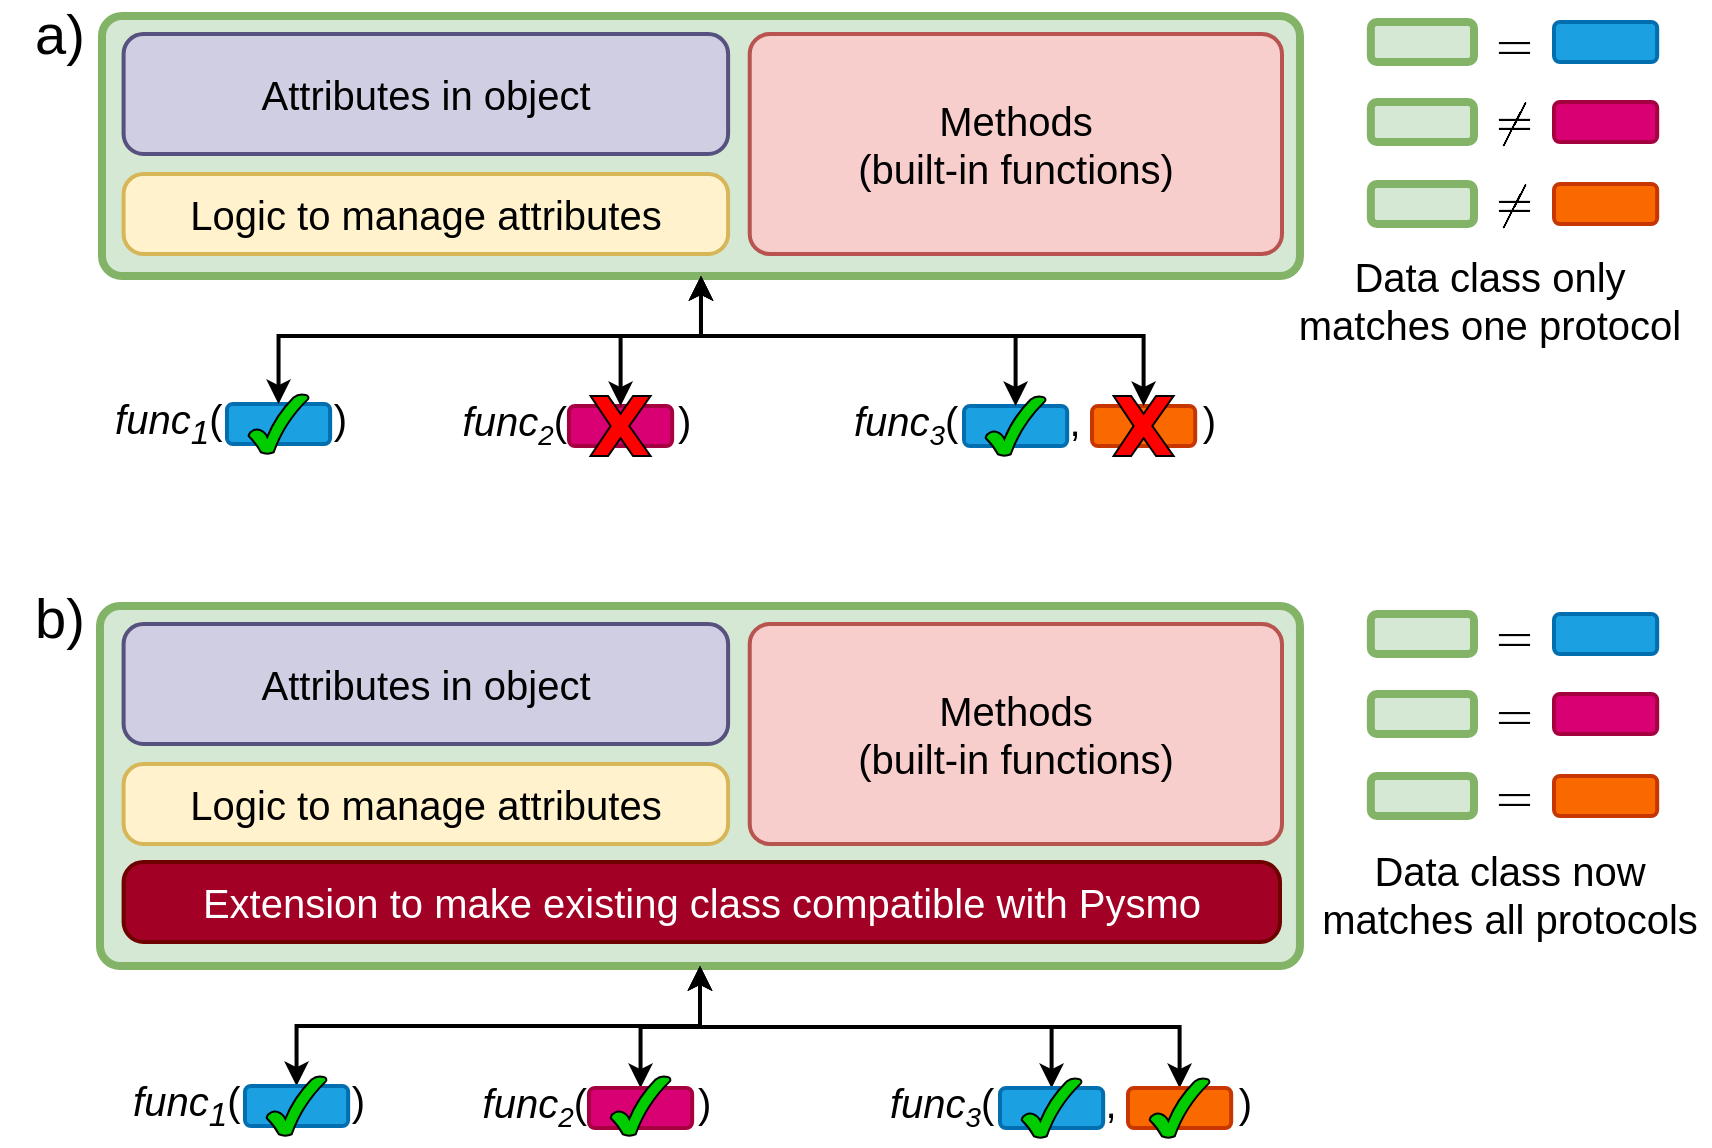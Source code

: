 <mxfile version="19.0.2" type="device"><diagram id="o-GlBjIIxTXlQrCIFuJj" name="Page-1"><mxGraphModel dx="2889" dy="1233" grid="1" gridSize="10" guides="1" tooltips="1" connect="1" arrows="1" fold="1" page="1" pageScale="1" pageWidth="827" pageHeight="1169" math="1" shadow="0"><root><mxCell id="0"/><mxCell id="1" parent="0"/><mxCell id="MvFuOAibIjmGyKfd0Iik-26" value="" style="group;absoluteArcSize=1;" parent="1" vertex="1" connectable="0"><mxGeometry x="39" y="24" width="598.985" height="130" as="geometry"/></mxCell><mxCell id="MvFuOAibIjmGyKfd0Iik-27" value="" style="rounded=1;whiteSpace=wrap;html=1;shadow=0;glass=0;sketch=0;fontSize=20;strokeWidth=4;fillColor=#d5e8d4;strokeColor=#82b366;absoluteArcSize=1;" parent="MvFuOAibIjmGyKfd0Iik-26" vertex="1"><mxGeometry width="598.985" height="130" as="geometry"/></mxCell><mxCell id="MvFuOAibIjmGyKfd0Iik-28" value="Attributes in object" style="rounded=1;whiteSpace=wrap;html=1;fillColor=#d0cee2;strokeColor=#56517e;fontSize=20;sketch=0;glass=0;strokeWidth=2;absoluteArcSize=1;" parent="MvFuOAibIjmGyKfd0Iik-26" vertex="1"><mxGeometry x="10.795" y="9" width="302.266" height="60" as="geometry"/></mxCell><mxCell id="MvFuOAibIjmGyKfd0Iik-29" value="Logic to manage attributes" style="rounded=1;whiteSpace=wrap;html=1;fillColor=#fff2cc;strokeColor=#d6b656;fontSize=20;sketch=0;glass=0;strokeWidth=2;absoluteArcSize=1;" parent="MvFuOAibIjmGyKfd0Iik-26" vertex="1"><mxGeometry x="10.795" y="79" width="302.266" height="40" as="geometry"/></mxCell><mxCell id="MvFuOAibIjmGyKfd0Iik-30" value="Methods&lt;br&gt;(built-in functions)" style="rounded=1;whiteSpace=wrap;html=1;fillColor=#f8cecc;strokeColor=#b85450;fontSize=20;sketch=0;glass=0;strokeWidth=2;absoluteArcSize=1;" parent="MvFuOAibIjmGyKfd0Iik-26" vertex="1"><mxGeometry x="323.86" y="9" width="266.14" height="110" as="geometry"/></mxCell><mxCell id="MjuK1KJJSUVKsGx6pHkk-5" value="" style="group" parent="1" vertex="1" connectable="0"><mxGeometry x="212" y="208" width="128.966" height="40" as="geometry"/></mxCell><mxCell id="YOwzDxQ_ZlnOnKqTeJGU-16" value="&lt;span style=&quot;font-weight: 400;&quot;&gt;&lt;font style=&quot;&quot;&gt;&lt;i style=&quot;&quot;&gt;func&lt;span style=&quot;font-size: 16.667px;&quot;&gt;&lt;sub&gt;2&lt;/sub&gt;&lt;/span&gt;&lt;/i&gt;(&amp;nbsp; &amp;nbsp; &amp;nbsp; &amp;nbsp; &amp;nbsp; )&lt;/font&gt;&lt;/span&gt;" style="text;strokeColor=none;fillColor=none;html=1;fontSize=20;fontStyle=1;verticalAlign=middle;align=center;rounded=1;shadow=0;glass=0;sketch=0;fontColor=#000000;labelPosition=center;verticalLabelPosition=middle;container=0;" parent="MjuK1KJJSUVKsGx6pHkk-5" vertex="1"><mxGeometry width="128.966" height="40" as="geometry"/></mxCell><mxCell id="YOwzDxQ_ZlnOnKqTeJGU-15" value="" style="rounded=1;whiteSpace=wrap;html=1;shadow=0;glass=0;sketch=0;fontSize=20;strokeWidth=2;fillColor=#d80073;strokeColor=#A50040;container=0;fontColor=#ffffff;" parent="MjuK1KJJSUVKsGx6pHkk-5" vertex="1"><mxGeometry x="60.483" y="11" width="51.586" height="20" as="geometry"/></mxCell><mxCell id="MjuK1KJJSUVKsGx6pHkk-25" value="" style="verticalLabelPosition=bottom;verticalAlign=top;html=1;shape=mxgraph.basic.x;fillColor=#FF0000;" parent="MjuK1KJJSUVKsGx6pHkk-5" vertex="1"><mxGeometry x="71.28" y="6" width="30" height="30" as="geometry"/></mxCell><mxCell id="MjuK1KJJSUVKsGx6pHkk-6" value="" style="group" parent="1" vertex="1" connectable="0"><mxGeometry x="410" y="208" width="190" height="40" as="geometry"/></mxCell><mxCell id="MjuK1KJJSUVKsGx6pHkk-1" value="&lt;span style=&quot;font-weight: 400;&quot;&gt;&lt;font style=&quot;&quot;&gt;&lt;i style=&quot;&quot;&gt;func&lt;span style=&quot;font-size: 16.667px;&quot;&gt;&lt;sub&gt;3&lt;/sub&gt;&lt;/span&gt;&lt;/i&gt;(&amp;nbsp; &amp;nbsp; &amp;nbsp; &amp;nbsp; &amp;nbsp; ,&amp;nbsp; &amp;nbsp; &amp;nbsp; &amp;nbsp; &amp;nbsp; &amp;nbsp;)&lt;/font&gt;&lt;/span&gt;" style="text;strokeColor=none;fillColor=none;html=1;fontSize=20;fontStyle=1;verticalAlign=middle;align=center;rounded=1;shadow=0;glass=0;sketch=0;fontColor=#000000;labelPosition=center;verticalLabelPosition=middle;container=0;" parent="MjuK1KJJSUVKsGx6pHkk-6" vertex="1"><mxGeometry width="190" height="40" as="geometry"/></mxCell><mxCell id="MjuK1KJJSUVKsGx6pHkk-2" value="" style="rounded=1;whiteSpace=wrap;html=1;shadow=0;glass=0;sketch=0;fontSize=20;strokeWidth=2;fillColor=#fa6800;strokeColor=#C73500;container=0;fontColor=#000000;" parent="MjuK1KJJSUVKsGx6pHkk-6" vertex="1"><mxGeometry x="124.003" y="11" width="51.586" height="20" as="geometry"/></mxCell><mxCell id="MjuK1KJJSUVKsGx6pHkk-3" value="" style="rounded=1;whiteSpace=wrap;html=1;shadow=0;glass=0;sketch=0;fontSize=20;strokeWidth=2;fillColor=#1ba1e2;strokeColor=#006EAF;container=0;fontColor=#ffffff;" parent="MjuK1KJJSUVKsGx6pHkk-6" vertex="1"><mxGeometry x="60.003" y="11" width="51.586" height="20" as="geometry"/></mxCell><mxCell id="MjuK1KJJSUVKsGx6pHkk-23" value="" style="verticalLabelPosition=bottom;verticalAlign=top;html=1;shape=mxgraph.basic.tick;fillColor=#00CC00;" parent="MjuK1KJJSUVKsGx6pHkk-6" vertex="1"><mxGeometry x="70.8" y="6" width="30" height="30" as="geometry"/></mxCell><mxCell id="MjuK1KJJSUVKsGx6pHkk-24" value="" style="verticalLabelPosition=bottom;verticalAlign=top;html=1;shape=mxgraph.basic.x;fillColor=#FF0000;" parent="MjuK1KJJSUVKsGx6pHkk-6" vertex="1"><mxGeometry x="134.8" y="6" width="30" height="30" as="geometry"/></mxCell><mxCell id="MjuK1KJJSUVKsGx6pHkk-7" value="" style="group" parent="1" vertex="1" connectable="0"><mxGeometry x="39.0" y="208" width="128.966" height="40" as="geometry"/></mxCell><mxCell id="YOwzDxQ_ZlnOnKqTeJGU-2" value="&lt;span style=&quot;font-weight: 400;&quot;&gt;&lt;font style=&quot;font-size: 20px;&quot;&gt;&lt;i style=&quot;&quot;&gt;func&lt;sub&gt;1&lt;/sub&gt;&lt;/i&gt;(&amp;nbsp; &amp;nbsp; &amp;nbsp; &amp;nbsp; &amp;nbsp; )&lt;/font&gt;&lt;/span&gt;" style="text;strokeColor=none;fillColor=none;html=1;fontSize=20;fontStyle=1;verticalAlign=middle;align=center;rounded=1;shadow=0;glass=0;sketch=0;fontColor=#000000;labelPosition=center;verticalLabelPosition=middle;container=0;" parent="MjuK1KJJSUVKsGx6pHkk-7" vertex="1"><mxGeometry width="128.966" height="40" as="geometry"/></mxCell><mxCell id="YOwzDxQ_ZlnOnKqTeJGU-3" value="" style="rounded=1;whiteSpace=wrap;html=1;shadow=0;glass=0;sketch=0;fontSize=20;strokeWidth=2;fillColor=#1ba1e2;strokeColor=#006EAF;container=0;fontColor=#ffffff;" parent="MjuK1KJJSUVKsGx6pHkk-7" vertex="1"><mxGeometry x="62.483" y="10" width="51.586" height="20" as="geometry"/></mxCell><mxCell id="MjuK1KJJSUVKsGx6pHkk-22" value="" style="verticalLabelPosition=bottom;verticalAlign=top;html=1;shape=mxgraph.basic.tick;fillColor=#00CC00;" parent="MjuK1KJJSUVKsGx6pHkk-7" vertex="1"><mxGeometry x="73.28" y="5" width="30" height="30" as="geometry"/></mxCell><mxCell id="MjuK1KJJSUVKsGx6pHkk-17" style="rounded=0;orthogonalLoop=1;jettySize=auto;html=1;entryX=0.5;entryY=1;entryDx=0;entryDy=0;startArrow=classic;startFill=1;strokeWidth=2;edgeStyle=elbowEdgeStyle;elbow=vertical;strokeColor=default;sketch=0;snapToPoint=0;flowAnimation=0;ignoreEdge=0;enumerate=0;" parent="1" source="YOwzDxQ_ZlnOnKqTeJGU-3" target="MvFuOAibIjmGyKfd0Iik-27" edge="1"><mxGeometry relative="1" as="geometry"><Array as="points"><mxPoint x="258" y="184"/></Array></mxGeometry></mxCell><mxCell id="MjuK1KJJSUVKsGx6pHkk-18" style="edgeStyle=orthogonalEdgeStyle;rounded=0;orthogonalLoop=1;jettySize=auto;html=1;entryX=0.5;entryY=1;entryDx=0;entryDy=0;startArrow=classic;startFill=1;strokeWidth=2;" parent="1" source="MjuK1KJJSUVKsGx6pHkk-3" target="MvFuOAibIjmGyKfd0Iik-27" edge="1"><mxGeometry relative="1" as="geometry"><Array as="points"><mxPoint x="496" y="184"/><mxPoint x="339" y="184"/></Array></mxGeometry></mxCell><mxCell id="MjuK1KJJSUVKsGx6pHkk-19" style="edgeStyle=orthogonalEdgeStyle;rounded=0;orthogonalLoop=1;jettySize=auto;html=1;entryX=0.5;entryY=1;entryDx=0;entryDy=0;startArrow=classic;startFill=1;strokeWidth=2;" parent="1" source="MjuK1KJJSUVKsGx6pHkk-2" target="MvFuOAibIjmGyKfd0Iik-27" edge="1"><mxGeometry relative="1" as="geometry"><Array as="points"><mxPoint x="560" y="184"/><mxPoint x="339" y="184"/></Array></mxGeometry></mxCell><mxCell id="MjuK1KJJSUVKsGx6pHkk-20" style="edgeStyle=orthogonalEdgeStyle;rounded=0;orthogonalLoop=1;jettySize=auto;html=1;entryX=0.5;entryY=1;entryDx=0;entryDy=0;startArrow=classic;startFill=1;strokeWidth=2;" parent="1" source="YOwzDxQ_ZlnOnKqTeJGU-15" target="MvFuOAibIjmGyKfd0Iik-27" edge="1"><mxGeometry relative="1" as="geometry"><Array as="points"><mxPoint x="298" y="184"/><mxPoint x="339" y="184"/></Array></mxGeometry></mxCell><mxCell id="MjuK1KJJSUVKsGx6pHkk-52" value="" style="group" parent="1" vertex="1" connectable="0"><mxGeometry x="38" y="319" width="599.98" height="180" as="geometry"/></mxCell><mxCell id="MjuK1KJJSUVKsGx6pHkk-27" value="" style="rounded=1;whiteSpace=wrap;html=1;shadow=0;glass=0;sketch=0;fontSize=20;strokeWidth=4;fillColor=#d5e8d4;strokeColor=#82b366;container=0;absoluteArcSize=1;" parent="MjuK1KJJSUVKsGx6pHkk-52" vertex="1"><mxGeometry width="599.98" height="180" as="geometry"/></mxCell><mxCell id="MjuK1KJJSUVKsGx6pHkk-28" value="Attributes in object" style="rounded=1;whiteSpace=wrap;html=1;fillColor=#d0cee2;strokeColor=#56517e;fontSize=20;sketch=0;glass=0;strokeWidth=2;container=0;absoluteArcSize=1;" parent="MjuK1KJJSUVKsGx6pHkk-52" vertex="1"><mxGeometry x="11.795" y="9" width="302.266" height="60" as="geometry"/></mxCell><mxCell id="MjuK1KJJSUVKsGx6pHkk-29" value="Logic to manage attributes" style="rounded=1;whiteSpace=wrap;html=1;fillColor=#fff2cc;strokeColor=#d6b656;fontSize=20;sketch=0;glass=0;strokeWidth=2;container=0;absoluteArcSize=1;" parent="MjuK1KJJSUVKsGx6pHkk-52" vertex="1"><mxGeometry x="11.795" y="79" width="302.266" height="40" as="geometry"/></mxCell><mxCell id="MjuK1KJJSUVKsGx6pHkk-30" value="Methods&lt;br&gt;(built-in functions)" style="rounded=1;whiteSpace=wrap;html=1;fillColor=#f8cecc;strokeColor=#b85450;fontSize=20;sketch=0;glass=0;strokeWidth=2;container=0;absoluteArcSize=1;" parent="MjuK1KJJSUVKsGx6pHkk-52" vertex="1"><mxGeometry x="324.86" y="9" width="266.14" height="110" as="geometry"/></mxCell><mxCell id="MjuK1KJJSUVKsGx6pHkk-49" value="Extension to make existing class compatible with Pysmo" style="rounded=1;whiteSpace=wrap;html=1;fillColor=#a20025;strokeColor=#6F0000;fontSize=20;sketch=0;glass=0;strokeWidth=2;container=0;fontColor=#ffffff;absoluteArcSize=1;" parent="MjuK1KJJSUVKsGx6pHkk-52" vertex="1"><mxGeometry x="11.8" y="128" width="578.2" height="40" as="geometry"/></mxCell><mxCell id="MjuK1KJJSUVKsGx6pHkk-54" style="edgeStyle=elbowEdgeStyle;rounded=0;sketch=0;orthogonalLoop=1;jettySize=auto;elbow=vertical;html=1;startArrow=classic;startFill=1;strokeColor=default;strokeWidth=2;" parent="1" source="MjuK1KJJSUVKsGx6pHkk-33" edge="1"><mxGeometry relative="1" as="geometry"><mxPoint x="338.0" y="499" as="targetPoint"/></mxGeometry></mxCell><mxCell id="MjuK1KJJSUVKsGx6pHkk-56" style="edgeStyle=elbowEdgeStyle;rounded=0;sketch=0;orthogonalLoop=1;jettySize=auto;elbow=vertical;html=1;startArrow=classic;startFill=1;strokeColor=default;strokeWidth=2;" parent="1" source="MjuK1KJJSUVKsGx6pHkk-37" edge="1"><mxGeometry relative="1" as="geometry"><mxPoint x="338.0" y="499" as="targetPoint"/></mxGeometry></mxCell><mxCell id="MjuK1KJJSUVKsGx6pHkk-55" style="edgeStyle=elbowEdgeStyle;rounded=0;sketch=0;orthogonalLoop=1;jettySize=auto;elbow=vertical;html=1;startArrow=classic;startFill=1;strokeColor=default;strokeWidth=2;" parent="1" source="MjuK1KJJSUVKsGx6pHkk-38" edge="1"><mxGeometry relative="1" as="geometry"><mxPoint x="338.0" y="499" as="targetPoint"/></mxGeometry></mxCell><mxCell id="MjuK1KJJSUVKsGx6pHkk-53" style="edgeStyle=elbowEdgeStyle;rounded=0;sketch=0;orthogonalLoop=1;jettySize=auto;elbow=vertical;html=1;entryX=0.5;entryY=1;entryDx=0;entryDy=0;startArrow=classic;startFill=1;strokeColor=default;strokeWidth=2;" parent="1" source="MjuK1KJJSUVKsGx6pHkk-43" target="MjuK1KJJSUVKsGx6pHkk-27" edge="1"><mxGeometry relative="1" as="geometry"/></mxCell><mxCell id="MjuK1KJJSUVKsGx6pHkk-57" value="" style="group" parent="1" vertex="1" connectable="0"><mxGeometry x="48.0" y="549" width="128.966" height="40" as="geometry"/></mxCell><mxCell id="MjuK1KJJSUVKsGx6pHkk-42" value="&lt;span style=&quot;font-weight: 400;&quot;&gt;&lt;font style=&quot;font-size: 20px;&quot;&gt;&lt;i style=&quot;&quot;&gt;func&lt;sub&gt;1&lt;/sub&gt;&lt;/i&gt;(&amp;nbsp; &amp;nbsp; &amp;nbsp; &amp;nbsp; &amp;nbsp; )&lt;/font&gt;&lt;/span&gt;" style="text;strokeColor=none;fillColor=none;html=1;fontSize=20;fontStyle=1;verticalAlign=middle;align=center;rounded=1;shadow=0;glass=0;sketch=0;fontColor=#000000;labelPosition=center;verticalLabelPosition=middle;container=0;" parent="MjuK1KJJSUVKsGx6pHkk-57" vertex="1"><mxGeometry width="128.966" height="40" as="geometry"/></mxCell><mxCell id="MjuK1KJJSUVKsGx6pHkk-43" value="" style="rounded=1;whiteSpace=wrap;html=1;shadow=0;glass=0;sketch=0;fontSize=20;strokeWidth=2;fillColor=#1ba1e2;strokeColor=#006EAF;container=0;fontColor=#ffffff;" parent="MjuK1KJJSUVKsGx6pHkk-57" vertex="1"><mxGeometry x="62.483" y="10" width="51.586" height="20" as="geometry"/></mxCell><mxCell id="MjuK1KJJSUVKsGx6pHkk-44" value="" style="verticalLabelPosition=bottom;verticalAlign=top;html=1;shape=mxgraph.basic.tick;fillColor=#00CC00;container=0;" parent="MjuK1KJJSUVKsGx6pHkk-57" vertex="1"><mxGeometry x="73.28" y="5" width="30" height="30" as="geometry"/></mxCell><mxCell id="MjuK1KJJSUVKsGx6pHkk-58" value="" style="group" parent="1" vertex="1" connectable="0"><mxGeometry x="222" y="549" width="128.966" height="40" as="geometry"/></mxCell><mxCell id="MjuK1KJJSUVKsGx6pHkk-32" value="&lt;span style=&quot;font-weight: 400;&quot;&gt;&lt;font style=&quot;&quot;&gt;&lt;i style=&quot;&quot;&gt;func&lt;span style=&quot;font-size: 16.667px;&quot;&gt;&lt;sub&gt;2&lt;/sub&gt;&lt;/span&gt;&lt;/i&gt;(&amp;nbsp; &amp;nbsp; &amp;nbsp; &amp;nbsp; &amp;nbsp; )&lt;/font&gt;&lt;/span&gt;" style="text;strokeColor=none;fillColor=none;html=1;fontSize=20;fontStyle=1;verticalAlign=middle;align=center;rounded=1;shadow=0;glass=0;sketch=0;fontColor=#000000;labelPosition=center;verticalLabelPosition=middle;container=0;" parent="MjuK1KJJSUVKsGx6pHkk-58" vertex="1"><mxGeometry width="128.966" height="40" as="geometry"/></mxCell><mxCell id="MjuK1KJJSUVKsGx6pHkk-33" value="" style="rounded=1;whiteSpace=wrap;html=1;shadow=0;glass=0;sketch=0;fontSize=20;strokeWidth=2;fillColor=#d80073;strokeColor=#A50040;container=0;fontColor=#ffffff;" parent="MjuK1KJJSUVKsGx6pHkk-58" vertex="1"><mxGeometry x="60.483" y="11" width="51.586" height="20" as="geometry"/></mxCell><mxCell id="MjuK1KJJSUVKsGx6pHkk-51" value="" style="verticalLabelPosition=bottom;verticalAlign=top;html=1;shape=mxgraph.basic.tick;fillColor=#00CC00;container=0;" parent="MjuK1KJJSUVKsGx6pHkk-58" vertex="1"><mxGeometry x="71.28" y="5" width="30" height="30" as="geometry"/></mxCell><mxCell id="MjuK1KJJSUVKsGx6pHkk-59" value="" style="group" parent="1" vertex="1" connectable="0"><mxGeometry x="428" y="549" width="190" height="40" as="geometry"/></mxCell><mxCell id="MjuK1KJJSUVKsGx6pHkk-36" value="&lt;span style=&quot;font-weight: 400;&quot;&gt;&lt;font style=&quot;&quot;&gt;&lt;i style=&quot;&quot;&gt;func&lt;span style=&quot;font-size: 16.667px;&quot;&gt;&lt;sub&gt;3&lt;/sub&gt;&lt;/span&gt;&lt;/i&gt;(&amp;nbsp; &amp;nbsp; &amp;nbsp; &amp;nbsp; &amp;nbsp; ,&amp;nbsp; &amp;nbsp; &amp;nbsp; &amp;nbsp; &amp;nbsp; &amp;nbsp;)&lt;/font&gt;&lt;/span&gt;" style="text;strokeColor=none;fillColor=none;html=1;fontSize=20;fontStyle=1;verticalAlign=middle;align=center;rounded=1;shadow=0;glass=0;sketch=0;fontColor=#000000;labelPosition=center;verticalLabelPosition=middle;container=0;" parent="MjuK1KJJSUVKsGx6pHkk-59" vertex="1"><mxGeometry width="190" height="40" as="geometry"/></mxCell><mxCell id="MjuK1KJJSUVKsGx6pHkk-37" value="" style="rounded=1;whiteSpace=wrap;html=1;shadow=0;glass=0;sketch=0;fontSize=20;strokeWidth=2;fillColor=#fa6800;strokeColor=#C73500;container=0;fontColor=#000000;" parent="MjuK1KJJSUVKsGx6pHkk-59" vertex="1"><mxGeometry x="124.003" y="11" width="51.586" height="20" as="geometry"/></mxCell><mxCell id="MjuK1KJJSUVKsGx6pHkk-38" value="" style="rounded=1;whiteSpace=wrap;html=1;shadow=0;glass=0;sketch=0;fontSize=20;strokeWidth=2;fillColor=#1ba1e2;strokeColor=#006EAF;container=0;fontColor=#ffffff;" parent="MjuK1KJJSUVKsGx6pHkk-59" vertex="1"><mxGeometry x="60.003" y="11" width="51.586" height="20" as="geometry"/></mxCell><mxCell id="MjuK1KJJSUVKsGx6pHkk-39" value="" style="verticalLabelPosition=bottom;verticalAlign=top;html=1;shape=mxgraph.basic.tick;fillColor=#00CC00;container=0;" parent="MjuK1KJJSUVKsGx6pHkk-59" vertex="1"><mxGeometry x="70.8" y="6" width="30" height="30" as="geometry"/></mxCell><mxCell id="MjuK1KJJSUVKsGx6pHkk-50" value="" style="verticalLabelPosition=bottom;verticalAlign=top;html=1;shape=mxgraph.basic.tick;fillColor=#00CC00;container=0;" parent="MjuK1KJJSUVKsGx6pHkk-59" vertex="1"><mxGeometry x="134.8" y="6" width="30" height="30" as="geometry"/></mxCell><mxCell id="MjuK1KJJSUVKsGx6pHkk-96" value="" style="group" parent="1" vertex="1" connectable="0"><mxGeometry x="673.413" y="319" width="143.176" height="30" as="geometry"/></mxCell><mxCell id="MjuK1KJJSUVKsGx6pHkk-97" value="" style="rounded=1;whiteSpace=wrap;html=1;shadow=0;glass=0;sketch=0;fontSize=20;strokeWidth=4;fillColor=#d5e8d4;strokeColor=#82b366;container=0;fontColor=default;" parent="MjuK1KJJSUVKsGx6pHkk-96" vertex="1"><mxGeometry y="4" width="51.586" height="20" as="geometry"/></mxCell><mxCell id="MjuK1KJJSUVKsGx6pHkk-98" value="&lt;font style=&quot;font-size: 20px;&quot;&gt;`=`&lt;/font&gt;" style="text;html=1;strokeColor=none;fillColor=none;align=center;verticalAlign=middle;whiteSpace=wrap;rounded=0;" parent="MjuK1KJJSUVKsGx6pHkk-96" vertex="1"><mxGeometry x="51.587" width="40" height="30" as="geometry"/></mxCell><mxCell id="MjuK1KJJSUVKsGx6pHkk-99" value="" style="rounded=1;whiteSpace=wrap;html=1;shadow=0;glass=0;sketch=0;fontSize=20;strokeWidth=2;fillColor=#1ba1e2;strokeColor=#006EAF;container=0;fontColor=#ffffff;" parent="MjuK1KJJSUVKsGx6pHkk-96" vertex="1"><mxGeometry x="91.59" y="4" width="51.586" height="20" as="geometry"/></mxCell><mxCell id="MjuK1KJJSUVKsGx6pHkk-100" value="" style="group" parent="1" vertex="1" connectable="0"><mxGeometry x="673.413" y="358" width="143.176" height="30" as="geometry"/></mxCell><mxCell id="MjuK1KJJSUVKsGx6pHkk-101" value="&lt;font style=&quot;font-size: 20px;&quot;&gt;`=`&lt;/font&gt;" style="text;html=1;strokeColor=none;fillColor=none;align=center;verticalAlign=middle;whiteSpace=wrap;rounded=0;" parent="MjuK1KJJSUVKsGx6pHkk-100" vertex="1"><mxGeometry x="51.587" width="40" height="30" as="geometry"/></mxCell><mxCell id="MjuK1KJJSUVKsGx6pHkk-102" value="" style="rounded=1;whiteSpace=wrap;html=1;shadow=0;glass=0;sketch=0;fontSize=20;strokeWidth=4;fillColor=#d5e8d4;strokeColor=#82b366;container=0;fontColor=default;" parent="MjuK1KJJSUVKsGx6pHkk-100" vertex="1"><mxGeometry y="5" width="51.586" height="20" as="geometry"/></mxCell><mxCell id="MjuK1KJJSUVKsGx6pHkk-103" value="" style="rounded=1;whiteSpace=wrap;html=1;shadow=0;glass=0;sketch=0;fontSize=20;strokeWidth=2;fillColor=#d80073;strokeColor=#A50040;container=0;fontColor=#ffffff;" parent="MjuK1KJJSUVKsGx6pHkk-100" vertex="1"><mxGeometry x="91.59" y="5" width="51.586" height="20" as="geometry"/></mxCell><mxCell id="MjuK1KJJSUVKsGx6pHkk-104" value="" style="group" parent="1" vertex="1" connectable="0"><mxGeometry x="673.413" y="399" width="143.176" height="30" as="geometry"/></mxCell><mxCell id="MjuK1KJJSUVKsGx6pHkk-105" value="&lt;font style=&quot;font-size: 20px;&quot;&gt;`=`&lt;/font&gt;" style="text;html=1;strokeColor=none;fillColor=none;align=center;verticalAlign=middle;whiteSpace=wrap;rounded=0;" parent="MjuK1KJJSUVKsGx6pHkk-104" vertex="1"><mxGeometry x="51.587" width="40" height="30" as="geometry"/></mxCell><mxCell id="MjuK1KJJSUVKsGx6pHkk-106" value="" style="rounded=1;whiteSpace=wrap;html=1;shadow=0;glass=0;sketch=0;fontSize=20;strokeWidth=4;fillColor=#d5e8d4;strokeColor=#82b366;container=0;fontColor=default;" parent="MjuK1KJJSUVKsGx6pHkk-104" vertex="1"><mxGeometry y="5" width="51.586" height="20" as="geometry"/></mxCell><mxCell id="MjuK1KJJSUVKsGx6pHkk-107" value="" style="rounded=1;whiteSpace=wrap;html=1;shadow=0;glass=0;sketch=0;fontSize=20;strokeWidth=2;fillColor=#fa6800;strokeColor=#C73500;container=0;fontColor=#000000;" parent="MjuK1KJJSUVKsGx6pHkk-104" vertex="1"><mxGeometry x="91.59" y="5" width="51.586" height="20" as="geometry"/></mxCell><mxCell id="MjuK1KJJSUVKsGx6pHkk-108" value="" style="group" parent="1" vertex="1" connectable="0"><mxGeometry x="673.413" y="23" width="143.176" height="110" as="geometry"/></mxCell><mxCell id="MjuK1KJJSUVKsGx6pHkk-90" value="" style="group" parent="MjuK1KJJSUVKsGx6pHkk-108" vertex="1" connectable="0"><mxGeometry width="143.176" height="30" as="geometry"/></mxCell><mxCell id="MjuK1KJJSUVKsGx6pHkk-62" value="" style="rounded=1;whiteSpace=wrap;html=1;shadow=0;glass=0;sketch=0;fontSize=20;strokeWidth=4;fillColor=#d5e8d4;strokeColor=#82b366;container=0;fontColor=default;" parent="MjuK1KJJSUVKsGx6pHkk-90" vertex="1"><mxGeometry y="4" width="51.586" height="20" as="geometry"/></mxCell><mxCell id="MjuK1KJJSUVKsGx6pHkk-67" value="&lt;font style=&quot;font-size: 20px;&quot;&gt;`=`&lt;/font&gt;" style="text;html=1;strokeColor=none;fillColor=none;align=center;verticalAlign=middle;whiteSpace=wrap;rounded=0;" parent="MjuK1KJJSUVKsGx6pHkk-90" vertex="1"><mxGeometry x="51.587" width="40" height="30" as="geometry"/></mxCell><mxCell id="MjuK1KJJSUVKsGx6pHkk-80" value="" style="rounded=1;whiteSpace=wrap;html=1;shadow=0;glass=0;sketch=0;fontSize=20;strokeWidth=2;fillColor=#1ba1e2;strokeColor=#006EAF;container=0;fontColor=#ffffff;" parent="MjuK1KJJSUVKsGx6pHkk-90" vertex="1"><mxGeometry x="91.59" y="4" width="51.586" height="20" as="geometry"/></mxCell><mxCell id="MjuK1KJJSUVKsGx6pHkk-91" value="" style="group" parent="MjuK1KJJSUVKsGx6pHkk-108" vertex="1" connectable="0"><mxGeometry y="39" width="143.176" height="30" as="geometry"/></mxCell><mxCell id="MjuK1KJJSUVKsGx6pHkk-68" value="&lt;font style=&quot;font-size: 20px;&quot;&gt;`!=`&lt;/font&gt;" style="text;html=1;strokeColor=none;fillColor=none;align=center;verticalAlign=middle;whiteSpace=wrap;rounded=0;" parent="MjuK1KJJSUVKsGx6pHkk-91" vertex="1"><mxGeometry x="51.587" width="40" height="30" as="geometry"/></mxCell><mxCell id="MjuK1KJJSUVKsGx6pHkk-77" value="" style="rounded=1;whiteSpace=wrap;html=1;shadow=0;glass=0;sketch=0;fontSize=20;strokeWidth=4;fillColor=#d5e8d4;strokeColor=#82b366;container=0;fontColor=default;" parent="MjuK1KJJSUVKsGx6pHkk-91" vertex="1"><mxGeometry y="5" width="51.586" height="20" as="geometry"/></mxCell><mxCell id="MjuK1KJJSUVKsGx6pHkk-84" value="" style="rounded=1;whiteSpace=wrap;html=1;shadow=0;glass=0;sketch=0;fontSize=20;strokeWidth=2;fillColor=#d80073;strokeColor=#A50040;container=0;fontColor=#ffffff;" parent="MjuK1KJJSUVKsGx6pHkk-91" vertex="1"><mxGeometry x="91.59" y="5" width="51.586" height="20" as="geometry"/></mxCell><mxCell id="MjuK1KJJSUVKsGx6pHkk-92" value="" style="group" parent="MjuK1KJJSUVKsGx6pHkk-108" vertex="1" connectable="0"><mxGeometry y="80" width="143.176" height="30" as="geometry"/></mxCell><mxCell id="MjuK1KJJSUVKsGx6pHkk-69" value="&lt;font style=&quot;font-size: 20px;&quot;&gt;`!=`&lt;/font&gt;" style="text;html=1;strokeColor=none;fillColor=none;align=center;verticalAlign=middle;whiteSpace=wrap;rounded=0;" parent="MjuK1KJJSUVKsGx6pHkk-92" vertex="1"><mxGeometry x="51.587" width="40" height="30" as="geometry"/></mxCell><mxCell id="MjuK1KJJSUVKsGx6pHkk-73" value="" style="rounded=1;whiteSpace=wrap;html=1;shadow=0;glass=0;sketch=0;fontSize=20;strokeWidth=4;fillColor=#d5e8d4;strokeColor=#82b366;container=0;fontColor=default;" parent="MjuK1KJJSUVKsGx6pHkk-92" vertex="1"><mxGeometry y="5" width="51.586" height="20" as="geometry"/></mxCell><mxCell id="MjuK1KJJSUVKsGx6pHkk-86" value="" style="rounded=1;whiteSpace=wrap;html=1;shadow=0;glass=0;sketch=0;fontSize=20;strokeWidth=2;fillColor=#fa6800;strokeColor=#C73500;container=0;fontColor=#000000;" parent="MjuK1KJJSUVKsGx6pHkk-92" vertex="1"><mxGeometry x="91.59" y="5" width="51.586" height="20" as="geometry"/></mxCell><mxCell id="MjuK1KJJSUVKsGx6pHkk-110" value="Data class only matches one protocol" style="text;html=1;strokeColor=none;fillColor=none;align=center;verticalAlign=middle;whiteSpace=wrap;rounded=0;fontSize=20;" parent="1" vertex="1"><mxGeometry x="633" y="136" width="200" height="60" as="geometry"/></mxCell><mxCell id="MjuK1KJJSUVKsGx6pHkk-111" value="Data class now matches all protocols" style="text;html=1;strokeColor=none;fillColor=none;align=center;verticalAlign=middle;whiteSpace=wrap;rounded=0;fontSize=20;" parent="1" vertex="1"><mxGeometry x="642.98" y="433" width="200" height="60" as="geometry"/></mxCell><mxCell id="MjuK1KJJSUVKsGx6pHkk-113" value="&lt;font style=&quot;font-size: 28px;&quot;&gt;&lt;span style=&quot;font-weight: normal;&quot;&gt;a)&lt;/span&gt;&lt;br&gt;&lt;/font&gt;" style="text;html=1;strokeColor=none;fillColor=none;align=center;verticalAlign=middle;whiteSpace=wrap;rounded=0;fontSize=20;fontStyle=1" parent="1" vertex="1"><mxGeometry x="-12" y="18" width="60" height="30" as="geometry"/></mxCell><mxCell id="MjuK1KJJSUVKsGx6pHkk-114" value="&lt;font style=&quot;font-size: 28px;&quot;&gt;b)&lt;br&gt;&lt;/font&gt;" style="text;html=1;strokeColor=none;fillColor=none;align=center;verticalAlign=middle;whiteSpace=wrap;rounded=0;fontSize=20;" parent="1" vertex="1"><mxGeometry x="-12" y="310" width="60" height="30" as="geometry"/></mxCell></root></mxGraphModel></diagram></mxfile>